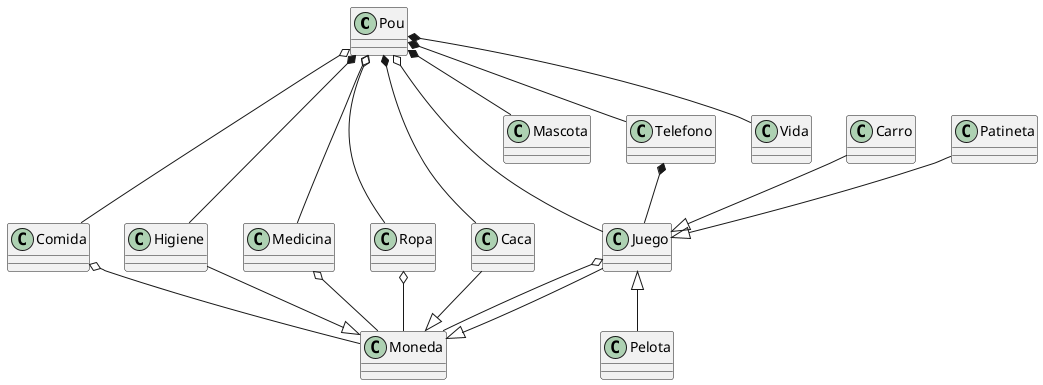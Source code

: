 @startuml pou

class Pou
class Pelota
class Carro
class Comida
class Higiene
class Moneda
class Juego 
class Medicina
class Ropa
class Caca
class Patineta
class Mascota
class Telefono
class Vida

Pou o-- Juego
Juego o-- Moneda
Comida o-- Moneda
Pou o-- Ropa
Pou o-- Medicina
Ropa o-- Moneda
Medicina o-- Moneda
Pou o-- Comida

Juego <|-- Pelota
Carro --|> Juego
Caca --|> Moneda
Patineta --|> Juego
Higiene --|> Moneda
Juego --|> Moneda

Pou *-- Higiene
Pou *-- Mascota
Pou *-- Caca
Telefono *-- Juego
Pou *-- Telefono
Pou *-- Vida 

@enduml

